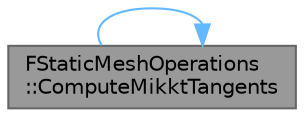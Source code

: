 digraph "FStaticMeshOperations::ComputeMikktTangents"
{
 // INTERACTIVE_SVG=YES
 // LATEX_PDF_SIZE
  bgcolor="transparent";
  edge [fontname=Helvetica,fontsize=10,labelfontname=Helvetica,labelfontsize=10];
  node [fontname=Helvetica,fontsize=10,shape=box,height=0.2,width=0.4];
  rankdir="LR";
  Node1 [id="Node000001",label="FStaticMeshOperations\l::ComputeMikktTangents",height=0.2,width=0.4,color="gray40", fillcolor="grey60", style="filled", fontcolor="black",tooltip="Compute tangent and Bi-Normal using mikkt space for every vertex in the mesh description."];
  Node1 -> Node1 [id="edge1_Node000001_Node000001",color="steelblue1",style="solid",tooltip=" "];
}
